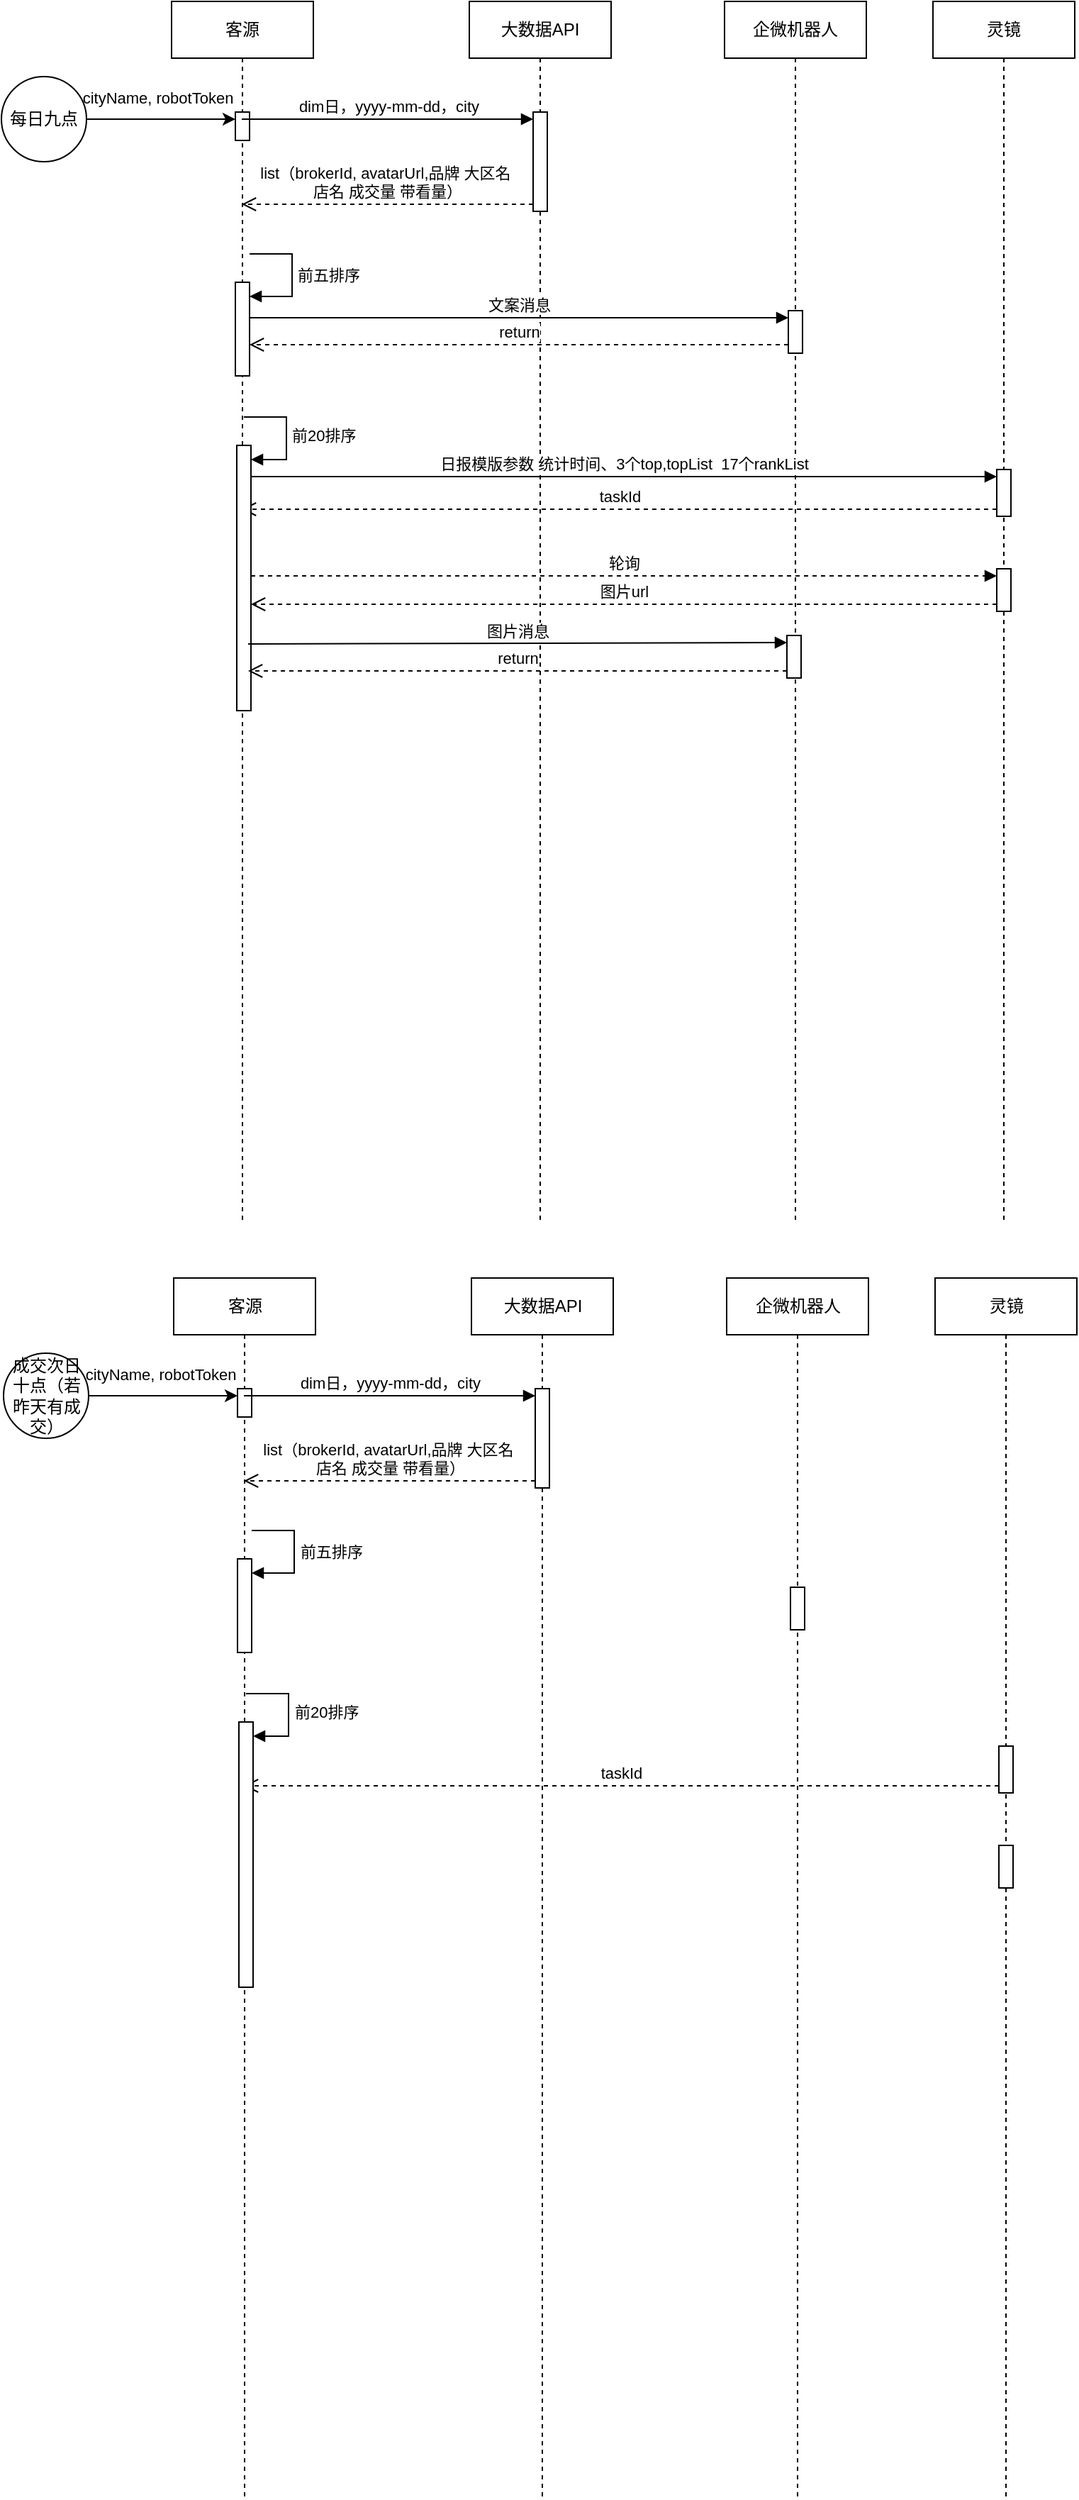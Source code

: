 <mxfile version="24.3.1" type="github">
  <diagram name="第 1 页" id="HGUJWFGlXxFewhiq5pfR">
    <mxGraphModel dx="1050" dy="570" grid="1" gridSize="10" guides="1" tooltips="1" connect="1" arrows="1" fold="1" page="1" pageScale="1" pageWidth="827" pageHeight="1169" math="0" shadow="0">
      <root>
        <mxCell id="0" />
        <mxCell id="1" parent="0" />
        <mxCell id="HOpQUAaTAZ51IWrj7lTE-13" style="edgeStyle=orthogonalEdgeStyle;rounded=0;orthogonalLoop=1;jettySize=auto;html=1;entryX=0;entryY=0;entryDx=0;entryDy=5;entryPerimeter=0;" edge="1" parent="1" source="HOpQUAaTAZ51IWrj7lTE-1" target="HOpQUAaTAZ51IWrj7lTE-14">
          <mxGeometry relative="1" as="geometry">
            <mxPoint x="150" y="113" as="targetPoint" />
          </mxGeometry>
        </mxCell>
        <mxCell id="HOpQUAaTAZ51IWrj7lTE-16" value="cityName, robotToken" style="edgeLabel;html=1;align=center;verticalAlign=middle;resizable=0;points=[];" vertex="1" connectable="0" parent="HOpQUAaTAZ51IWrj7lTE-13">
          <mxGeometry x="-0.47" relative="1" as="geometry">
            <mxPoint x="22" y="-15" as="offset" />
          </mxGeometry>
        </mxCell>
        <mxCell id="HOpQUAaTAZ51IWrj7lTE-1" value="每日九点" style="ellipse;whiteSpace=wrap;html=1;aspect=fixed;" vertex="1" parent="1">
          <mxGeometry x="70" y="83" width="60" height="60" as="geometry" />
        </mxCell>
        <mxCell id="HOpQUAaTAZ51IWrj7lTE-3" value="大数据API" style="shape=umlLifeline;perimeter=lifelinePerimeter;whiteSpace=wrap;html=1;container=1;dropTarget=0;collapsible=0;recursiveResize=0;outlineConnect=0;portConstraint=eastwest;newEdgeStyle={&quot;curved&quot;:0,&quot;rounded&quot;:0};" vertex="1" parent="1">
          <mxGeometry x="400" y="30" width="100" height="860" as="geometry" />
        </mxCell>
        <mxCell id="HOpQUAaTAZ51IWrj7lTE-7" value="" style="html=1;points=[[0,0,0,0,5],[0,1,0,0,-5],[1,0,0,0,5],[1,1,0,0,-5]];perimeter=orthogonalPerimeter;outlineConnect=0;targetShapes=umlLifeline;portConstraint=eastwest;newEdgeStyle={&quot;curved&quot;:0,&quot;rounded&quot;:0};" vertex="1" parent="HOpQUAaTAZ51IWrj7lTE-3">
          <mxGeometry x="45" y="78" width="10" height="70" as="geometry" />
        </mxCell>
        <mxCell id="HOpQUAaTAZ51IWrj7lTE-4" value="企微机器人" style="shape=umlLifeline;perimeter=lifelinePerimeter;whiteSpace=wrap;html=1;container=1;dropTarget=0;collapsible=0;recursiveResize=0;outlineConnect=0;portConstraint=eastwest;newEdgeStyle={&quot;curved&quot;:0,&quot;rounded&quot;:0};" vertex="1" parent="1">
          <mxGeometry x="580" y="30" width="100" height="860" as="geometry" />
        </mxCell>
        <mxCell id="HOpQUAaTAZ51IWrj7lTE-19" value="" style="html=1;points=[[0,0,0,0,5],[0,1,0,0,-5],[1,0,0,0,5],[1,1,0,0,-5]];perimeter=orthogonalPerimeter;outlineConnect=0;targetShapes=umlLifeline;portConstraint=eastwest;newEdgeStyle={&quot;curved&quot;:0,&quot;rounded&quot;:0};" vertex="1" parent="HOpQUAaTAZ51IWrj7lTE-4">
          <mxGeometry x="45" y="218" width="10" height="30" as="geometry" />
        </mxCell>
        <mxCell id="HOpQUAaTAZ51IWrj7lTE-24" value="taskId" style="html=1;verticalAlign=bottom;endArrow=open;dashed=1;endSize=8;curved=0;rounded=0;exitX=0;exitY=1;exitDx=0;exitDy=-5;" edge="1" source="HOpQUAaTAZ51IWrj7lTE-22" parent="HOpQUAaTAZ51IWrj7lTE-4">
          <mxGeometry relative="1" as="geometry">
            <mxPoint x="-340.5" y="358" as="targetPoint" />
          </mxGeometry>
        </mxCell>
        <mxCell id="HOpQUAaTAZ51IWrj7lTE-5" value="客源" style="shape=umlLifeline;perimeter=lifelinePerimeter;whiteSpace=wrap;html=1;container=1;dropTarget=0;collapsible=0;recursiveResize=0;outlineConnect=0;portConstraint=eastwest;newEdgeStyle={&quot;curved&quot;:0,&quot;rounded&quot;:0};" vertex="1" parent="1">
          <mxGeometry x="190" y="30" width="100" height="860" as="geometry" />
        </mxCell>
        <mxCell id="HOpQUAaTAZ51IWrj7lTE-14" value="" style="html=1;points=[[0,0,0,0,5],[0,1,0,0,-5],[1,0,0,0,5],[1,1,0,0,-5]];perimeter=orthogonalPerimeter;outlineConnect=0;targetShapes=umlLifeline;portConstraint=eastwest;newEdgeStyle={&quot;curved&quot;:0,&quot;rounded&quot;:0};" vertex="1" parent="HOpQUAaTAZ51IWrj7lTE-5">
          <mxGeometry x="45" y="78" width="10" height="20" as="geometry" />
        </mxCell>
        <mxCell id="HOpQUAaTAZ51IWrj7lTE-17" value="" style="html=1;points=[[0,0,0,0,5],[0,1,0,0,-5],[1,0,0,0,5],[1,1,0,0,-5]];perimeter=orthogonalPerimeter;outlineConnect=0;targetShapes=umlLifeline;portConstraint=eastwest;newEdgeStyle={&quot;curved&quot;:0,&quot;rounded&quot;:0};" vertex="1" parent="HOpQUAaTAZ51IWrj7lTE-5">
          <mxGeometry x="45" y="198" width="10" height="66" as="geometry" />
        </mxCell>
        <mxCell id="HOpQUAaTAZ51IWrj7lTE-18" value="前五排序" style="html=1;align=left;spacingLeft=2;endArrow=block;rounded=0;edgeStyle=orthogonalEdgeStyle;curved=0;rounded=0;" edge="1" target="HOpQUAaTAZ51IWrj7lTE-17" parent="HOpQUAaTAZ51IWrj7lTE-5">
          <mxGeometry relative="1" as="geometry">
            <mxPoint x="55" y="178" as="sourcePoint" />
            <Array as="points">
              <mxPoint x="85" y="208" />
            </Array>
          </mxGeometry>
        </mxCell>
        <mxCell id="HOpQUAaTAZ51IWrj7lTE-32" value="" style="html=1;points=[[0,0,0,0,5],[0,1,0,0,-5],[1,0,0,0,5],[1,1,0,0,-5]];perimeter=orthogonalPerimeter;outlineConnect=0;targetShapes=umlLifeline;portConstraint=eastwest;newEdgeStyle={&quot;curved&quot;:0,&quot;rounded&quot;:0};" vertex="1" parent="HOpQUAaTAZ51IWrj7lTE-5">
          <mxGeometry x="46" y="313" width="10" height="187" as="geometry" />
        </mxCell>
        <mxCell id="HOpQUAaTAZ51IWrj7lTE-33" value="前20排序" style="html=1;align=left;spacingLeft=2;endArrow=block;rounded=0;edgeStyle=orthogonalEdgeStyle;curved=0;rounded=0;" edge="1" target="HOpQUAaTAZ51IWrj7lTE-32" parent="HOpQUAaTAZ51IWrj7lTE-5">
          <mxGeometry relative="1" as="geometry">
            <mxPoint x="51" y="293" as="sourcePoint" />
            <Array as="points">
              <mxPoint x="81" y="323" />
            </Array>
          </mxGeometry>
        </mxCell>
        <mxCell id="HOpQUAaTAZ51IWrj7lTE-9" value="list（brokerId, avatarUrl,品牌 大区名&amp;nbsp;&lt;div&gt;店名 成交量 带看量）&lt;/div&gt;" style="html=1;verticalAlign=bottom;endArrow=open;dashed=1;endSize=8;curved=0;rounded=0;exitX=0;exitY=1;exitDx=0;exitDy=-5;" edge="1" source="HOpQUAaTAZ51IWrj7lTE-7" parent="1">
          <mxGeometry x="0.002" relative="1" as="geometry">
            <mxPoint x="239.5" y="173" as="targetPoint" />
            <mxPoint as="offset" />
          </mxGeometry>
        </mxCell>
        <mxCell id="HOpQUAaTAZ51IWrj7lTE-8" value="dim日，yyyy-mm-dd，city" style="html=1;verticalAlign=bottom;endArrow=block;curved=0;rounded=0;entryX=0;entryY=0;entryDx=0;entryDy=5;" edge="1" target="HOpQUAaTAZ51IWrj7lTE-7" parent="1">
          <mxGeometry x="0.002" relative="1" as="geometry">
            <mxPoint x="239.5" y="113" as="sourcePoint" />
            <mxPoint as="offset" />
          </mxGeometry>
        </mxCell>
        <mxCell id="HOpQUAaTAZ51IWrj7lTE-20" value="文案消息" style="html=1;verticalAlign=bottom;endArrow=block;curved=0;rounded=0;entryX=0;entryY=0;entryDx=0;entryDy=5;" edge="1" target="HOpQUAaTAZ51IWrj7lTE-19" parent="1" source="HOpQUAaTAZ51IWrj7lTE-17">
          <mxGeometry relative="1" as="geometry">
            <mxPoint x="555" y="253" as="sourcePoint" />
            <mxPoint as="offset" />
          </mxGeometry>
        </mxCell>
        <mxCell id="HOpQUAaTAZ51IWrj7lTE-21" value="return" style="html=1;verticalAlign=bottom;endArrow=open;dashed=1;endSize=8;curved=0;rounded=0;exitX=0;exitY=1;exitDx=0;exitDy=-5;" edge="1" parent="1" target="HOpQUAaTAZ51IWrj7lTE-17">
          <mxGeometry relative="1" as="geometry">
            <mxPoint x="240" y="277.26" as="targetPoint" />
            <mxPoint x="625" y="272" as="sourcePoint" />
          </mxGeometry>
        </mxCell>
        <mxCell id="HOpQUAaTAZ51IWrj7lTE-25" value="灵镜" style="shape=umlLifeline;perimeter=lifelinePerimeter;whiteSpace=wrap;html=1;container=1;dropTarget=0;collapsible=0;recursiveResize=0;outlineConnect=0;portConstraint=eastwest;newEdgeStyle={&quot;curved&quot;:0,&quot;rounded&quot;:0};" vertex="1" parent="1">
          <mxGeometry x="727" y="30" width="100" height="860" as="geometry" />
        </mxCell>
        <mxCell id="HOpQUAaTAZ51IWrj7lTE-22" value="" style="html=1;points=[[0,0,0,0,5],[0,1,0,0,-5],[1,0,0,0,5],[1,1,0,0,-5]];perimeter=orthogonalPerimeter;outlineConnect=0;targetShapes=umlLifeline;portConstraint=eastwest;newEdgeStyle={&quot;curved&quot;:0,&quot;rounded&quot;:0};" vertex="1" parent="HOpQUAaTAZ51IWrj7lTE-25">
          <mxGeometry x="45" y="330" width="10" height="33" as="geometry" />
        </mxCell>
        <mxCell id="HOpQUAaTAZ51IWrj7lTE-37" value="" style="html=1;points=[[0,0,0,0,5],[0,1,0,0,-5],[1,0,0,0,5],[1,1,0,0,-5]];perimeter=orthogonalPerimeter;outlineConnect=0;targetShapes=umlLifeline;portConstraint=eastwest;newEdgeStyle={&quot;curved&quot;:0,&quot;rounded&quot;:0};" vertex="1" parent="HOpQUAaTAZ51IWrj7lTE-25">
          <mxGeometry x="45" y="400" width="10" height="30" as="geometry" />
        </mxCell>
        <mxCell id="HOpQUAaTAZ51IWrj7lTE-34" value="" style="html=1;points=[[0,0,0,0,5],[0,1,0,0,-5],[1,0,0,0,5],[1,1,0,0,-5]];perimeter=orthogonalPerimeter;outlineConnect=0;targetShapes=umlLifeline;portConstraint=eastwest;newEdgeStyle={&quot;curved&quot;:0,&quot;rounded&quot;:0};" vertex="1" parent="1">
          <mxGeometry x="624" y="477" width="10" height="30" as="geometry" />
        </mxCell>
        <mxCell id="HOpQUAaTAZ51IWrj7lTE-35" value="图片消息" style="html=1;verticalAlign=bottom;endArrow=block;curved=0;rounded=0;entryX=0;entryY=0;entryDx=0;entryDy=5;" edge="1" parent="1" target="HOpQUAaTAZ51IWrj7lTE-34">
          <mxGeometry relative="1" as="geometry">
            <mxPoint x="244" y="483" as="sourcePoint" />
            <mxPoint as="offset" />
          </mxGeometry>
        </mxCell>
        <mxCell id="HOpQUAaTAZ51IWrj7lTE-36" value="return" style="html=1;verticalAlign=bottom;endArrow=open;dashed=1;endSize=8;curved=0;rounded=0;exitX=0;exitY=1;exitDx=0;exitDy=-5;" edge="1" parent="1">
          <mxGeometry relative="1" as="geometry">
            <mxPoint x="244" y="502" as="targetPoint" />
            <mxPoint x="624" y="502" as="sourcePoint" />
          </mxGeometry>
        </mxCell>
        <mxCell id="HOpQUAaTAZ51IWrj7lTE-23" value="日报模版参数 统计时间、3个top,topList&amp;nbsp; 17个rankList" style="html=1;verticalAlign=bottom;endArrow=block;curved=0;rounded=0;entryX=0;entryY=0;entryDx=0;entryDy=5;" edge="1" target="HOpQUAaTAZ51IWrj7lTE-22" parent="1" source="HOpQUAaTAZ51IWrj7lTE-32">
          <mxGeometry x="-0.001" relative="1" as="geometry">
            <mxPoint x="239.5" y="358" as="sourcePoint" />
            <mxPoint as="offset" />
          </mxGeometry>
        </mxCell>
        <mxCell id="HOpQUAaTAZ51IWrj7lTE-38" value="轮询" style="html=1;verticalAlign=bottom;endArrow=block;curved=0;rounded=0;entryX=0;entryY=0;entryDx=0;entryDy=5;dashed=1;" edge="1" target="HOpQUAaTAZ51IWrj7lTE-37" parent="1" source="HOpQUAaTAZ51IWrj7lTE-32">
          <mxGeometry relative="1" as="geometry">
            <mxPoint x="702" y="415" as="sourcePoint" />
          </mxGeometry>
        </mxCell>
        <mxCell id="HOpQUAaTAZ51IWrj7lTE-39" value="图片url" style="html=1;verticalAlign=bottom;endArrow=open;dashed=1;endSize=8;curved=0;rounded=0;exitX=0;exitY=1;exitDx=0;exitDy=-5;" edge="1" source="HOpQUAaTAZ51IWrj7lTE-37" parent="1" target="HOpQUAaTAZ51IWrj7lTE-32">
          <mxGeometry relative="1" as="geometry">
            <mxPoint x="702" y="485" as="targetPoint" />
          </mxGeometry>
        </mxCell>
        <mxCell id="HOpQUAaTAZ51IWrj7lTE-41" style="edgeStyle=orthogonalEdgeStyle;rounded=0;orthogonalLoop=1;jettySize=auto;html=1;entryX=0;entryY=0;entryDx=0;entryDy=5;entryPerimeter=0;" edge="1" parent="1" source="HOpQUAaTAZ51IWrj7lTE-43" target="HOpQUAaTAZ51IWrj7lTE-50">
          <mxGeometry relative="1" as="geometry">
            <mxPoint x="151.5" y="1013" as="targetPoint" />
          </mxGeometry>
        </mxCell>
        <mxCell id="HOpQUAaTAZ51IWrj7lTE-42" value="cityName, robotToken" style="edgeLabel;html=1;align=center;verticalAlign=middle;resizable=0;points=[];" vertex="1" connectable="0" parent="HOpQUAaTAZ51IWrj7lTE-41">
          <mxGeometry x="-0.47" relative="1" as="geometry">
            <mxPoint x="22" y="-15" as="offset" />
          </mxGeometry>
        </mxCell>
        <mxCell id="HOpQUAaTAZ51IWrj7lTE-43" value="成交次日十点（若昨天有成交）" style="ellipse;whiteSpace=wrap;html=1;aspect=fixed;" vertex="1" parent="1">
          <mxGeometry x="71.5" y="983" width="60" height="60" as="geometry" />
        </mxCell>
        <mxCell id="HOpQUAaTAZ51IWrj7lTE-44" value="大数据API" style="shape=umlLifeline;perimeter=lifelinePerimeter;whiteSpace=wrap;html=1;container=1;dropTarget=0;collapsible=0;recursiveResize=0;outlineConnect=0;portConstraint=eastwest;newEdgeStyle={&quot;curved&quot;:0,&quot;rounded&quot;:0};" vertex="1" parent="1">
          <mxGeometry x="401.5" y="930" width="100" height="860" as="geometry" />
        </mxCell>
        <mxCell id="HOpQUAaTAZ51IWrj7lTE-45" value="" style="html=1;points=[[0,0,0,0,5],[0,1,0,0,-5],[1,0,0,0,5],[1,1,0,0,-5]];perimeter=orthogonalPerimeter;outlineConnect=0;targetShapes=umlLifeline;portConstraint=eastwest;newEdgeStyle={&quot;curved&quot;:0,&quot;rounded&quot;:0};" vertex="1" parent="HOpQUAaTAZ51IWrj7lTE-44">
          <mxGeometry x="45" y="78" width="10" height="70" as="geometry" />
        </mxCell>
        <mxCell id="HOpQUAaTAZ51IWrj7lTE-46" value="企微机器人" style="shape=umlLifeline;perimeter=lifelinePerimeter;whiteSpace=wrap;html=1;container=1;dropTarget=0;collapsible=0;recursiveResize=0;outlineConnect=0;portConstraint=eastwest;newEdgeStyle={&quot;curved&quot;:0,&quot;rounded&quot;:0};" vertex="1" parent="1">
          <mxGeometry x="581.5" y="930" width="100" height="860" as="geometry" />
        </mxCell>
        <mxCell id="HOpQUAaTAZ51IWrj7lTE-47" value="" style="html=1;points=[[0,0,0,0,5],[0,1,0,0,-5],[1,0,0,0,5],[1,1,0,0,-5]];perimeter=orthogonalPerimeter;outlineConnect=0;targetShapes=umlLifeline;portConstraint=eastwest;newEdgeStyle={&quot;curved&quot;:0,&quot;rounded&quot;:0};" vertex="1" parent="HOpQUAaTAZ51IWrj7lTE-46">
          <mxGeometry x="45" y="218" width="10" height="30" as="geometry" />
        </mxCell>
        <mxCell id="HOpQUAaTAZ51IWrj7lTE-48" value="taskId" style="html=1;verticalAlign=bottom;endArrow=open;dashed=1;endSize=8;curved=0;rounded=0;exitX=0;exitY=1;exitDx=0;exitDy=-5;" edge="1" parent="HOpQUAaTAZ51IWrj7lTE-46" source="HOpQUAaTAZ51IWrj7lTE-58">
          <mxGeometry relative="1" as="geometry">
            <mxPoint x="-340.5" y="358" as="targetPoint" />
          </mxGeometry>
        </mxCell>
        <mxCell id="HOpQUAaTAZ51IWrj7lTE-49" value="客源" style="shape=umlLifeline;perimeter=lifelinePerimeter;whiteSpace=wrap;html=1;container=1;dropTarget=0;collapsible=0;recursiveResize=0;outlineConnect=0;portConstraint=eastwest;newEdgeStyle={&quot;curved&quot;:0,&quot;rounded&quot;:0};" vertex="1" parent="1">
          <mxGeometry x="191.5" y="930" width="100" height="860" as="geometry" />
        </mxCell>
        <mxCell id="HOpQUAaTAZ51IWrj7lTE-50" value="" style="html=1;points=[[0,0,0,0,5],[0,1,0,0,-5],[1,0,0,0,5],[1,1,0,0,-5]];perimeter=orthogonalPerimeter;outlineConnect=0;targetShapes=umlLifeline;portConstraint=eastwest;newEdgeStyle={&quot;curved&quot;:0,&quot;rounded&quot;:0};" vertex="1" parent="HOpQUAaTAZ51IWrj7lTE-49">
          <mxGeometry x="45" y="78" width="10" height="20" as="geometry" />
        </mxCell>
        <mxCell id="HOpQUAaTAZ51IWrj7lTE-51" value="" style="html=1;points=[[0,0,0,0,5],[0,1,0,0,-5],[1,0,0,0,5],[1,1,0,0,-5]];perimeter=orthogonalPerimeter;outlineConnect=0;targetShapes=umlLifeline;portConstraint=eastwest;newEdgeStyle={&quot;curved&quot;:0,&quot;rounded&quot;:0};" vertex="1" parent="HOpQUAaTAZ51IWrj7lTE-49">
          <mxGeometry x="45" y="198" width="10" height="66" as="geometry" />
        </mxCell>
        <mxCell id="HOpQUAaTAZ51IWrj7lTE-52" value="前五排序" style="html=1;align=left;spacingLeft=2;endArrow=block;rounded=0;edgeStyle=orthogonalEdgeStyle;curved=0;rounded=0;" edge="1" parent="HOpQUAaTAZ51IWrj7lTE-49" target="HOpQUAaTAZ51IWrj7lTE-51">
          <mxGeometry relative="1" as="geometry">
            <mxPoint x="55" y="178" as="sourcePoint" />
            <Array as="points">
              <mxPoint x="85" y="208" />
            </Array>
          </mxGeometry>
        </mxCell>
        <mxCell id="HOpQUAaTAZ51IWrj7lTE-53" value="" style="html=1;points=[[0,0,0,0,5],[0,1,0,0,-5],[1,0,0,0,5],[1,1,0,0,-5]];perimeter=orthogonalPerimeter;outlineConnect=0;targetShapes=umlLifeline;portConstraint=eastwest;newEdgeStyle={&quot;curved&quot;:0,&quot;rounded&quot;:0};" vertex="1" parent="HOpQUAaTAZ51IWrj7lTE-49">
          <mxGeometry x="46" y="313" width="10" height="187" as="geometry" />
        </mxCell>
        <mxCell id="HOpQUAaTAZ51IWrj7lTE-54" value="前20排序" style="html=1;align=left;spacingLeft=2;endArrow=block;rounded=0;edgeStyle=orthogonalEdgeStyle;curved=0;rounded=0;" edge="1" parent="HOpQUAaTAZ51IWrj7lTE-49" target="HOpQUAaTAZ51IWrj7lTE-53">
          <mxGeometry relative="1" as="geometry">
            <mxPoint x="51" y="293" as="sourcePoint" />
            <Array as="points">
              <mxPoint x="81" y="323" />
            </Array>
          </mxGeometry>
        </mxCell>
        <mxCell id="HOpQUAaTAZ51IWrj7lTE-55" value="list（brokerId, avatarUrl,品牌 大区名&amp;nbsp;&lt;div&gt;店名 成交量 带看量）&lt;/div&gt;" style="html=1;verticalAlign=bottom;endArrow=open;dashed=1;endSize=8;curved=0;rounded=0;exitX=0;exitY=1;exitDx=0;exitDy=-5;" edge="1" parent="1" source="HOpQUAaTAZ51IWrj7lTE-45">
          <mxGeometry x="0.002" relative="1" as="geometry">
            <mxPoint x="241" y="1073" as="targetPoint" />
            <mxPoint as="offset" />
          </mxGeometry>
        </mxCell>
        <mxCell id="HOpQUAaTAZ51IWrj7lTE-56" value="dim日，yyyy-mm-dd，city" style="html=1;verticalAlign=bottom;endArrow=block;curved=0;rounded=0;entryX=0;entryY=0;entryDx=0;entryDy=5;" edge="1" parent="1" target="HOpQUAaTAZ51IWrj7lTE-45">
          <mxGeometry x="0.002" relative="1" as="geometry">
            <mxPoint x="241" y="1013" as="sourcePoint" />
            <mxPoint as="offset" />
          </mxGeometry>
        </mxCell>
        <mxCell id="HOpQUAaTAZ51IWrj7lTE-57" value="灵镜" style="shape=umlLifeline;perimeter=lifelinePerimeter;whiteSpace=wrap;html=1;container=1;dropTarget=0;collapsible=0;recursiveResize=0;outlineConnect=0;portConstraint=eastwest;newEdgeStyle={&quot;curved&quot;:0,&quot;rounded&quot;:0};" vertex="1" parent="1">
          <mxGeometry x="728.5" y="930" width="100" height="860" as="geometry" />
        </mxCell>
        <mxCell id="HOpQUAaTAZ51IWrj7lTE-58" value="" style="html=1;points=[[0,0,0,0,5],[0,1,0,0,-5],[1,0,0,0,5],[1,1,0,0,-5]];perimeter=orthogonalPerimeter;outlineConnect=0;targetShapes=umlLifeline;portConstraint=eastwest;newEdgeStyle={&quot;curved&quot;:0,&quot;rounded&quot;:0};" vertex="1" parent="HOpQUAaTAZ51IWrj7lTE-57">
          <mxGeometry x="45" y="330" width="10" height="33" as="geometry" />
        </mxCell>
        <mxCell id="HOpQUAaTAZ51IWrj7lTE-59" value="" style="html=1;points=[[0,0,0,0,5],[0,1,0,0,-5],[1,0,0,0,5],[1,1,0,0,-5]];perimeter=orthogonalPerimeter;outlineConnect=0;targetShapes=umlLifeline;portConstraint=eastwest;newEdgeStyle={&quot;curved&quot;:0,&quot;rounded&quot;:0};" vertex="1" parent="HOpQUAaTAZ51IWrj7lTE-57">
          <mxGeometry x="45" y="400" width="10" height="30" as="geometry" />
        </mxCell>
      </root>
    </mxGraphModel>
  </diagram>
</mxfile>
